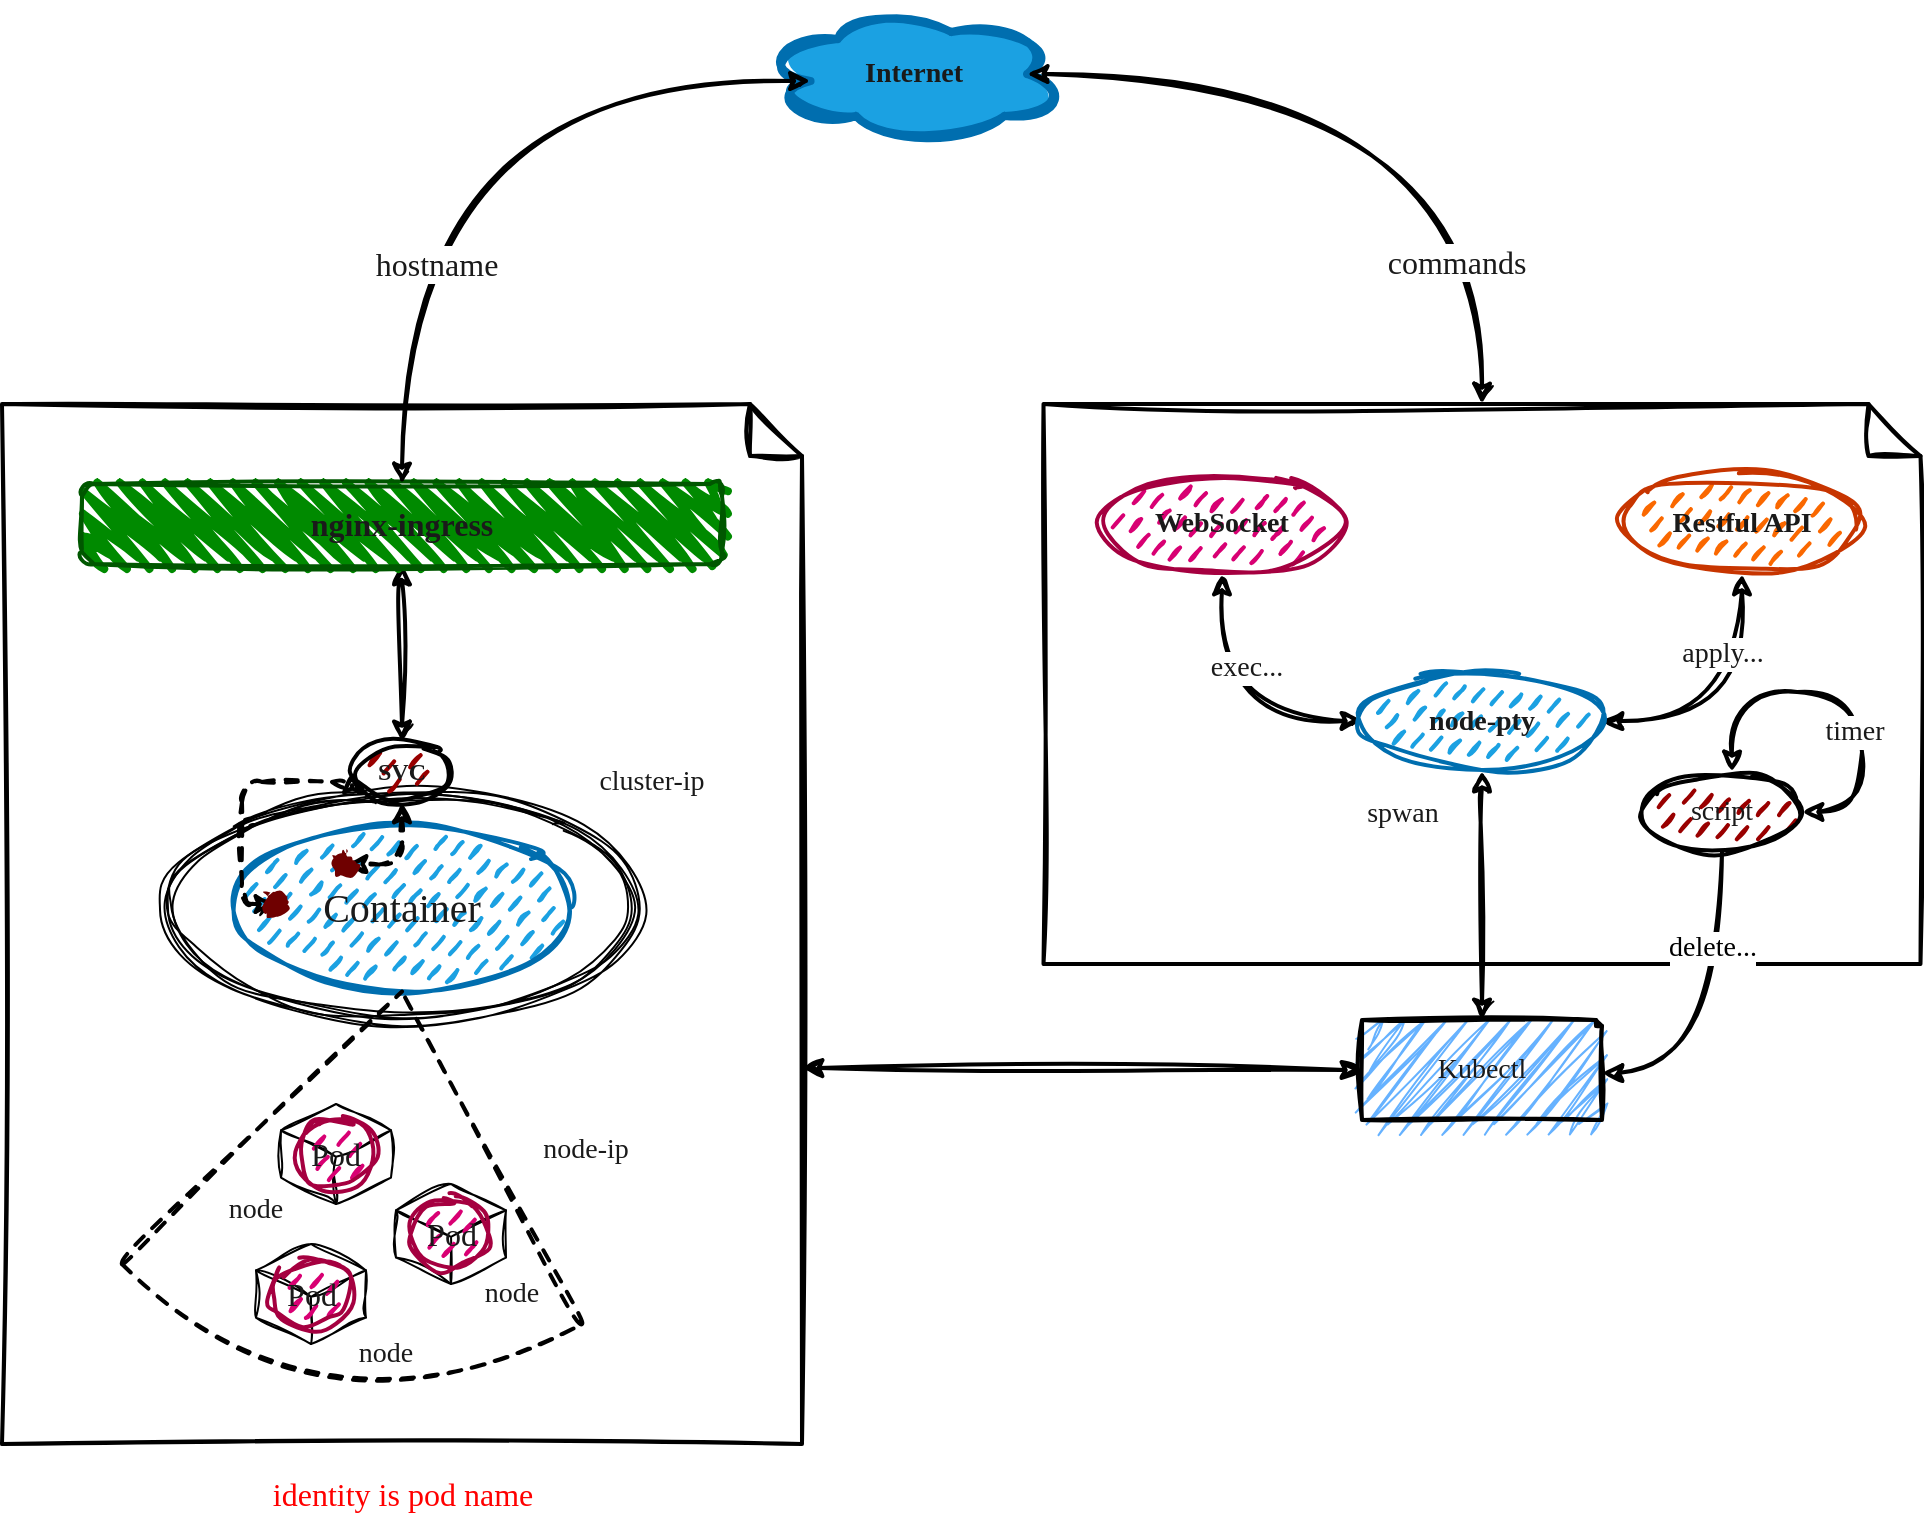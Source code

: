 <mxfile scale="1" border="30">
    <diagram id="jQNar-UQ2PxGB8f0mMbQ" name="环境调度">
        <mxGraphModel dx="1121" dy="313" grid="1" gridSize="10" guides="1" tooltips="1" connect="1" arrows="1" fold="1" page="1" pageScale="1" pageWidth="1169" pageHeight="827" background="#ffffff" math="0" shadow="0">
            <root>
                <mxCell id="0"/>
                <mxCell id="1" parent="0"/>
                <mxCell id="60" value="" style="shape=note;size=26;whiteSpace=wrap;html=1;shadow=0;glass=0;strokeWidth=2;fontFamily=Comic Sans MS;fontSize=14;sketch=1;curveFitting=1;jiggle=2;fontColor=#1A1A1A;" parent="1" vertex="1">
                    <mxGeometry x="120" y="240" width="400" height="520" as="geometry"/>
                </mxCell>
                <mxCell id="24" value="" style="ellipse;shape=doubleEllipse;whiteSpace=wrap;html=1;fontFamily=Comic Sans MS;fontSize=16;fontColor=#1A1A1A;sketch=1;curveFitting=1;jiggle=2;" parent="1" vertex="1">
                    <mxGeometry x="200" y="432.5" width="240" height="117.5" as="geometry"/>
                </mxCell>
                <mxCell id="21" value="&lt;font style=&quot;font-size: 20px;&quot;&gt;Container&lt;/font&gt;" style="ellipse;whiteSpace=wrap;html=1;strokeWidth=2;fillWeight=2;hachureGap=8;fillColor=#1ba1e2;fillStyle=dashed;sketch=1;fontFamily=Comic Sans MS;fontSize=16;fontColor=#1A1A1A;strokeColor=#006EAF;curveFitting=1;jiggle=2;" parent="1" vertex="1">
                    <mxGeometry x="235" y="448.75" width="170" height="85" as="geometry"/>
                </mxCell>
                <mxCell id="26" value="cluster-ip" style="text;html=1;strokeColor=none;fillColor=none;align=center;verticalAlign=middle;whiteSpace=wrap;rounded=0;fontFamily=Comic Sans MS;fontSize=14;fontColor=#1A1A1A;sketch=1;curveFitting=1;jiggle=2;" parent="1" vertex="1">
                    <mxGeometry x="405" y="414" width="80" height="30" as="geometry"/>
                </mxCell>
                <mxCell id="31" value="node" style="text;html=1;strokeColor=none;fillColor=none;align=center;verticalAlign=middle;whiteSpace=wrap;rounded=0;fontFamily=Comic Sans MS;fontSize=14;fontColor=#1A1A1A;sketch=1;curveFitting=1;jiggle=2;" parent="1" vertex="1">
                    <mxGeometry x="282" y="700" width="60" height="30" as="geometry"/>
                </mxCell>
                <mxCell id="32" value="" style="group;fontColor=#1A1A1A;movable=0;resizable=0;rotatable=0;deletable=0;editable=0;connectable=0;sketch=1;curveFitting=1;jiggle=2;" parent="1" vertex="1" connectable="0">
                    <mxGeometry x="247" y="660" width="55" height="50" as="geometry"/>
                </mxCell>
                <mxCell id="30" value="" style="html=1;whiteSpace=wrap;shape=isoCube2;backgroundOutline=1;isoAngle=15;fontFamily=Comic Sans MS;fontSize=14;fontColor=#1A1A1A;sketch=1;curveFitting=1;jiggle=2;" parent="32" vertex="1">
                    <mxGeometry width="55" height="50" as="geometry"/>
                </mxCell>
                <mxCell id="27" value="Pod" style="ellipse;whiteSpace=wrap;html=1;strokeWidth=2;fillWeight=2;hachureGap=8;fillColor=#d80073;fillStyle=dashed;sketch=1;fontFamily=Comic Sans MS;fontSize=16;fontColor=#1A1A1A;strokeColor=#A50040;curveFitting=1;jiggle=2;" parent="32" vertex="1">
                    <mxGeometry x="7.5" y="7.5" width="40" height="35" as="geometry"/>
                </mxCell>
                <mxCell id="33" value="node" style="text;html=1;strokeColor=none;fillColor=none;align=center;verticalAlign=middle;whiteSpace=wrap;rounded=0;fontFamily=Comic Sans MS;fontSize=14;fontColor=#1A1A1A;sketch=1;curveFitting=1;jiggle=2;" parent="1" vertex="1">
                    <mxGeometry x="345" y="670" width="60" height="30" as="geometry"/>
                </mxCell>
                <mxCell id="34" value="" style="group;fontColor=#1A1A1A;movable=0;resizable=0;rotatable=0;deletable=0;editable=0;connectable=0;sketch=1;curveFitting=1;jiggle=2;" parent="1" vertex="1" connectable="0">
                    <mxGeometry x="317" y="630" width="55" height="50" as="geometry"/>
                </mxCell>
                <mxCell id="35" value="" style="html=1;whiteSpace=wrap;shape=isoCube2;backgroundOutline=1;isoAngle=15;fontFamily=Comic Sans MS;fontSize=14;fontColor=#1A1A1A;sketch=1;curveFitting=1;jiggle=2;" parent="34" vertex="1">
                    <mxGeometry width="55" height="50" as="geometry"/>
                </mxCell>
                <mxCell id="36" value="Pod" style="ellipse;whiteSpace=wrap;html=1;strokeWidth=2;fillWeight=2;hachureGap=8;fillColor=#d80073;fillStyle=dashed;sketch=1;fontFamily=Comic Sans MS;fontSize=16;fontColor=#1A1A1A;strokeColor=#A50040;curveFitting=1;jiggle=2;" parent="34" vertex="1">
                    <mxGeometry x="7.5" y="7.5" width="40" height="35" as="geometry"/>
                </mxCell>
                <mxCell id="37" value="node" style="text;html=1;strokeColor=none;fillColor=none;align=center;verticalAlign=middle;whiteSpace=wrap;rounded=0;fontFamily=Comic Sans MS;fontSize=14;fontColor=#1A1A1A;sketch=1;curveFitting=1;jiggle=2;" parent="1" vertex="1">
                    <mxGeometry x="217" y="628" width="60" height="30" as="geometry"/>
                </mxCell>
                <mxCell id="38" value="" style="group;fontColor=#1A1A1A;movable=0;resizable=0;rotatable=0;deletable=0;editable=0;connectable=0;sketch=1;curveFitting=1;jiggle=2;" parent="1" vertex="1" connectable="0">
                    <mxGeometry x="259.5" y="590" width="55" height="50" as="geometry"/>
                </mxCell>
                <mxCell id="39" value="" style="html=1;whiteSpace=wrap;shape=isoCube2;backgroundOutline=1;isoAngle=15;fontFamily=Comic Sans MS;fontSize=14;fontColor=#1A1A1A;sketch=1;curveFitting=1;jiggle=2;" parent="38" vertex="1">
                    <mxGeometry width="55" height="50" as="geometry"/>
                </mxCell>
                <mxCell id="40" value="Pod" style="ellipse;whiteSpace=wrap;html=1;strokeWidth=2;fillWeight=2;hachureGap=8;fillColor=#d80073;fillStyle=dashed;sketch=1;fontFamily=Comic Sans MS;fontSize=16;fontColor=#1A1A1A;strokeColor=#A50040;curveFitting=1;jiggle=2;" parent="38" vertex="1">
                    <mxGeometry x="7.5" y="7.5" width="40" height="35" as="geometry"/>
                </mxCell>
                <mxCell id="41" value="" style="endArrow=none;dashed=1;html=1;fontFamily=Comic Sans MS;fontSize=14;fontColor=#1A1A1A;curved=1;entryX=0.5;entryY=1;entryDx=0;entryDy=0;strokeWidth=2;sketch=1;curveFitting=1;jiggle=2;" parent="1" target="21" edge="1">
                    <mxGeometry width="50" height="50" relative="1" as="geometry">
                        <mxPoint x="410" y="700" as="sourcePoint"/>
                        <mxPoint x="420" y="590" as="targetPoint"/>
                    </mxGeometry>
                </mxCell>
                <mxCell id="42" value="" style="endArrow=none;dashed=1;html=1;fontFamily=Comic Sans MS;fontSize=14;fontColor=#1A1A1A;curved=1;entryX=0.5;entryY=1;entryDx=0;entryDy=0;strokeWidth=2;sketch=1;curveFitting=1;jiggle=2;" parent="1" target="21" edge="1">
                    <mxGeometry width="50" height="50" relative="1" as="geometry">
                        <mxPoint x="180" y="670" as="sourcePoint"/>
                        <mxPoint x="330" y="543.75" as="targetPoint"/>
                    </mxGeometry>
                </mxCell>
                <mxCell id="43" value="" style="endArrow=none;dashed=1;html=1;fontFamily=Comic Sans MS;fontSize=14;fontColor=#1A1A1A;curved=1;strokeWidth=2;sketch=1;curveFitting=1;jiggle=2;" parent="1" edge="1">
                    <mxGeometry width="50" height="50" relative="1" as="geometry">
                        <mxPoint x="180" y="670" as="sourcePoint"/>
                        <mxPoint x="410" y="700" as="targetPoint"/>
                        <Array as="points">
                            <mxPoint x="280" y="770"/>
                        </Array>
                    </mxGeometry>
                </mxCell>
                <mxCell id="44" value="node-ip" style="text;html=1;strokeColor=none;fillColor=none;align=center;verticalAlign=middle;whiteSpace=wrap;rounded=0;fontFamily=Comic Sans MS;fontSize=14;fontColor=#1A1A1A;sketch=1;curveFitting=1;jiggle=2;" parent="1" vertex="1">
                    <mxGeometry x="372" y="598" width="80" height="30" as="geometry"/>
                </mxCell>
                <mxCell id="56" style="edgeStyle=orthogonalEdgeStyle;curved=1;html=1;exitX=0.5;exitY=1;exitDx=0;exitDy=0;entryX=0.5;entryY=0;entryDx=0;entryDy=0;strokeWidth=2;fontFamily=Comic Sans MS;fontSize=14;fontColor=#1A1A1A;startArrow=classic;startFill=1;endArrow=classic;endFill=1;sketch=1;curveFitting=1;jiggle=2;" parent="1" source="46" target="51" edge="1">
                    <mxGeometry relative="1" as="geometry"/>
                </mxCell>
                <mxCell id="46" value="&lt;font style=&quot;font-size: 16px;&quot;&gt;nginx-ingress&lt;/font&gt;" style="rounded=1;whiteSpace=wrap;html=1;strokeWidth=2;fillWeight=4;hachureGap=8;hachureAngle=45;fillColor=#008a00;sketch=1;fontFamily=Comic Sans MS;fontSize=14;fontStyle=1;fontColor=#1A1A1A;strokeColor=#005700;glass=0;shadow=0;fillStyle=zigzag;curveFitting=1;jiggle=2;" parent="1" vertex="1">
                    <mxGeometry x="160" y="280" width="320" height="40" as="geometry"/>
                </mxCell>
                <mxCell id="109" style="edgeStyle=orthogonalEdgeStyle;html=1;exitX=0.5;exitY=1;exitDx=0;exitDy=0;strokeWidth=2;fontFamily=Comic Sans MS;fontSize=14;fontColor=#1A1A1A;startArrow=classic;startFill=1;dashed=1;sketch=1;curveFitting=1;jiggle=2;" parent="1" source="51" target="52" edge="1">
                    <mxGeometry relative="1" as="geometry">
                        <Array as="points">
                            <mxPoint x="320" y="470"/>
                        </Array>
                    </mxGeometry>
                </mxCell>
                <mxCell id="51" value="&lt;font style=&quot;font-size: 12px;&quot;&gt;&lt;b&gt;SVC&lt;/b&gt;&lt;/font&gt;" style="ellipse;whiteSpace=wrap;html=1;strokeWidth=2;fillWeight=2;hachureGap=8;fillColor=#990000;fillStyle=dashed;sketch=1;fontFamily=Comic Sans MS;fontSize=14;fontColor=#1A1A1A;curveFitting=1;jiggle=2;" parent="1" vertex="1">
                    <mxGeometry x="295" y="409" width="50" height="30" as="geometry"/>
                </mxCell>
                <mxCell id="52" value="" style="shape=waypoint;sketch=1;fillStyle=solid;size=6;pointerEvents=1;points=[];fillColor=#a20025;resizable=0;rotatable=0;perimeter=centerPerimeter;snapToPoint=1;strokeWidth=4;fontFamily=Comic Sans MS;fontSize=12;fontColor=#1A1A1A;strokeColor=#6F0000;curveFitting=1;jiggle=2;" parent="1" vertex="1">
                    <mxGeometry x="282" y="460" width="20" height="20" as="geometry"/>
                </mxCell>
                <mxCell id="108" style="edgeStyle=orthogonalEdgeStyle;html=1;entryX=0;entryY=0.5;entryDx=0;entryDy=0;strokeWidth=2;fontFamily=Comic Sans MS;fontSize=14;fontColor=#1A1A1A;startArrow=classic;startFill=1;dashed=1;sketch=1;curveFitting=1;jiggle=2;" parent="1" source="53" target="51" edge="1">
                    <mxGeometry relative="1" as="geometry">
                        <Array as="points">
                            <mxPoint x="240" y="490"/>
                            <mxPoint x="240" y="429"/>
                        </Array>
                    </mxGeometry>
                </mxCell>
                <mxCell id="53" value="" style="shape=waypoint;sketch=1;fillStyle=solid;size=6;pointerEvents=1;points=[];fillColor=#a20025;resizable=0;rotatable=0;perimeter=centerPerimeter;snapToPoint=1;strokeWidth=4;fontFamily=Comic Sans MS;fontSize=12;fontColor=#1A1A1A;strokeColor=#6F0000;curveFitting=1;jiggle=2;" parent="1" vertex="1">
                    <mxGeometry x="247" y="480" width="20" height="20" as="geometry"/>
                </mxCell>
                <mxCell id="55" value="&lt;b&gt;&lt;font style=&quot;font-size: 14px;&quot;&gt;Internet&lt;/font&gt;&lt;/b&gt;" style="ellipse;shape=cloud;whiteSpace=wrap;html=1;align=center;shadow=0;glass=0;strokeWidth=4;fontFamily=Comic Sans MS;fontSize=12;fontColor=#1A1A1A;sketch=1;curveFitting=1;jiggle=2;fillColor=#1ba1e2;strokeColor=#006EAF;fillStyle=solid;" parent="1" vertex="1">
                    <mxGeometry x="500" y="40" width="151.5" height="70" as="geometry"/>
                </mxCell>
                <mxCell id="73" style="edgeStyle=orthogonalEdgeStyle;curved=1;html=1;strokeWidth=2;fontFamily=Comic Sans MS;fontSize=14;fontColor=#1A1A1A;startArrow=classic;startFill=1;exitX=0.16;exitY=0.55;exitDx=0;exitDy=0;exitPerimeter=0;entryX=0.5;entryY=0;entryDx=0;entryDy=0;sketch=1;curveFitting=1;jiggle=2;" parent="1" source="55" target="46" edge="1">
                    <mxGeometry relative="1" as="geometry">
                        <Array as="points">
                            <mxPoint x="320" y="79"/>
                        </Array>
                    </mxGeometry>
                </mxCell>
                <mxCell id="AeYff30QHXCEYk8n7Pk9-109" value="hostname" style="edgeLabel;html=1;align=center;verticalAlign=middle;resizable=0;points=[];fontSize=16;fontFamily=Comic Sans MS;fontColor=#1A1A1A;sketch=1;curveFitting=1;jiggle=2;" parent="73" vertex="1" connectable="0">
                    <mxGeometry x="0.452" y="17" relative="1" as="geometry">
                        <mxPoint y="1" as="offset"/>
                    </mxGeometry>
                </mxCell>
                <mxCell id="70" value="" style="shape=note;size=26;whiteSpace=wrap;html=1;shadow=0;glass=0;strokeWidth=2;fontFamily=Comic Sans MS;fontSize=14;sketch=1;curveFitting=1;jiggle=2;fontColor=#1A1A1A;" parent="1" vertex="1">
                    <mxGeometry x="640.75" y="240" width="438.5" height="280" as="geometry"/>
                </mxCell>
                <mxCell id="83" style="edgeStyle=orthogonalEdgeStyle;curved=1;html=1;exitX=0.5;exitY=1;exitDx=0;exitDy=0;entryX=0;entryY=0.5;entryDx=0;entryDy=0;strokeWidth=2;fontFamily=Comic Sans MS;fontSize=14;fontColor=#1A1A1A;startArrow=classic;startFill=1;sketch=1;curveFitting=1;jiggle=2;" parent="1" source="65" target="67" edge="1">
                    <mxGeometry relative="1" as="geometry"/>
                </mxCell>
                <mxCell id="101" value="exec..." style="edgeLabel;html=1;align=center;verticalAlign=middle;resizable=0;points=[];fontSize=14;fontFamily=Comic Sans MS;fontColor=#1A1A1A;sketch=1;curveFitting=1;jiggle=2;" parent="83" vertex="1" connectable="0">
                    <mxGeometry x="-0.366" y="12" relative="1" as="geometry">
                        <mxPoint y="1" as="offset"/>
                    </mxGeometry>
                </mxCell>
                <mxCell id="65" value="&lt;b&gt;WebSocket&lt;/b&gt;" style="ellipse;whiteSpace=wrap;html=1;strokeWidth=2;fillWeight=2;hachureGap=8;fillColor=#d80073;fillStyle=dashed;sketch=1;fontFamily=Comic Sans MS;fontSize=14;fontColor=#1A1A1A;strokeColor=#A50040;curveFitting=1;jiggle=2;" parent="1" vertex="1">
                    <mxGeometry x="670" y="275" width="120" height="50" as="geometry"/>
                </mxCell>
                <mxCell id="84" style="edgeStyle=orthogonalEdgeStyle;curved=1;html=1;exitX=0.5;exitY=1;exitDx=0;exitDy=0;strokeWidth=2;fontFamily=Comic Sans MS;fontSize=14;fontColor=#1A1A1A;startArrow=classic;startFill=1;entryX=1;entryY=0.5;entryDx=0;entryDy=0;sketch=1;curveFitting=1;jiggle=2;" parent="1" source="66" target="67" edge="1">
                    <mxGeometry relative="1" as="geometry"/>
                </mxCell>
                <mxCell id="102" value="apply..." style="edgeLabel;html=1;align=center;verticalAlign=middle;resizable=0;points=[];fontSize=14;fontFamily=Comic Sans MS;fontColor=#1A1A1A;sketch=1;curveFitting=1;jiggle=2;" parent="84" vertex="1" connectable="0">
                    <mxGeometry x="-0.352" y="-10" relative="1" as="geometry">
                        <mxPoint y="-7" as="offset"/>
                    </mxGeometry>
                </mxCell>
                <mxCell id="66" value="&lt;b&gt;Restful API&lt;/b&gt;" style="ellipse;whiteSpace=wrap;html=1;strokeWidth=2;fillWeight=2;hachureGap=8;fillColor=#fa6800;fillStyle=dashed;sketch=1;fontFamily=Comic Sans MS;fontSize=14;fontColor=#1A1A1A;strokeColor=#C73500;curveFitting=1;jiggle=2;" parent="1" vertex="1">
                    <mxGeometry x="930" y="275" width="120" height="50" as="geometry"/>
                </mxCell>
                <mxCell id="82" style="edgeStyle=orthogonalEdgeStyle;curved=1;html=1;exitX=0.5;exitY=1;exitDx=0;exitDy=0;strokeWidth=2;fontFamily=Comic Sans MS;fontSize=14;fontColor=#1A1A1A;startArrow=classic;startFill=1;sketch=1;curveFitting=1;jiggle=2;" parent="1" source="67" target="78" edge="1">
                    <mxGeometry relative="1" as="geometry"/>
                </mxCell>
                <mxCell id="67" value="&lt;b&gt;node-pty&lt;/b&gt;" style="ellipse;whiteSpace=wrap;html=1;strokeWidth=2;fillWeight=2;hachureGap=8;fillColor=#1ba1e2;fillStyle=dashed;sketch=1;fontFamily=Comic Sans MS;fontSize=14;fontColor=#1A1A1A;strokeColor=#006EAF;curveFitting=1;jiggle=2;" parent="1" vertex="1">
                    <mxGeometry x="800" y="373.5" width="120" height="50" as="geometry"/>
                </mxCell>
                <mxCell id="77" style="edgeStyle=orthogonalEdgeStyle;curved=1;html=1;strokeWidth=2;fontFamily=Comic Sans MS;fontSize=14;fontColor=#1A1A1A;startArrow=classic;startFill=1;exitX=0.875;exitY=0.5;exitDx=0;exitDy=0;exitPerimeter=0;entryX=0.5;entryY=0;entryDx=0;entryDy=0;entryPerimeter=0;sketch=1;curveFitting=1;jiggle=2;" parent="1" source="55" target="70" edge="1">
                    <mxGeometry relative="1" as="geometry">
                        <mxPoint x="610" y="140" as="sourcePoint"/>
                        <Array as="points">
                            <mxPoint x="860" y="75"/>
                        </Array>
                    </mxGeometry>
                </mxCell>
                <mxCell id="AeYff30QHXCEYk8n7Pk9-110" value="commands" style="edgeLabel;html=1;align=center;verticalAlign=middle;resizable=0;points=[];fontSize=16;fontFamily=Comic Sans MS;fontColor=#1A1A1A;sketch=1;curveFitting=1;jiggle=2;" parent="77" vertex="1" connectable="0">
                    <mxGeometry x="0.636" y="-13" relative="1" as="geometry">
                        <mxPoint as="offset"/>
                    </mxGeometry>
                </mxCell>
                <mxCell id="80" style="edgeStyle=orthogonalEdgeStyle;curved=1;html=1;strokeWidth=2;fontFamily=Comic Sans MS;fontSize=14;fontColor=#1A1A1A;startArrow=classic;startFill=1;sketch=1;curveFitting=1;jiggle=2;" parent="1" source="78" edge="1">
                    <mxGeometry relative="1" as="geometry">
                        <mxPoint x="520" y="572" as="targetPoint"/>
                    </mxGeometry>
                </mxCell>
                <mxCell id="78" value="Kubectl" style="shape=note;size=3;whiteSpace=wrap;html=1;shadow=0;glass=0;strokeWidth=2;fontFamily=Comic Sans MS;fontSize=14;sketch=1;curveFitting=1;jiggle=2;fontColor=#1A1A1A;fillStyle=zigzag;strokeColor=default;fillColor=#66B2FF;" parent="1" vertex="1">
                    <mxGeometry x="800" y="548" width="120" height="50" as="geometry"/>
                </mxCell>
                <mxCell id="88" value="" style="group;fontColor=#1A1A1A;sketch=1;curveFitting=1;jiggle=2;" parent="1" vertex="1" connectable="0">
                    <mxGeometry x="940" y="384" width="110" height="80" as="geometry"/>
                </mxCell>
                <mxCell id="85" value="script" style="ellipse;whiteSpace=wrap;html=1;strokeWidth=2;fillWeight=2;hachureGap=8;fillColor=#990000;fillStyle=dashed;sketch=1;fontFamily=Comic Sans MS;fontSize=14;fontColor=#1A1A1A;curveFitting=1;jiggle=2;" parent="88" vertex="1">
                    <mxGeometry y="40" width="80" height="40" as="geometry"/>
                </mxCell>
                <mxCell id="86" style="edgeStyle=orthogonalEdgeStyle;curved=1;html=1;entryX=1;entryY=0.5;entryDx=0;entryDy=0;strokeWidth=2;fontFamily=Comic Sans MS;fontSize=14;fontColor=#1A1A1A;startArrow=classic;startFill=1;sketch=1;curveFitting=1;jiggle=2;" parent="88" target="85" edge="1">
                    <mxGeometry relative="1" as="geometry">
                        <mxPoint x="45" y="40" as="sourcePoint"/>
                        <Array as="points">
                            <mxPoint x="45"/>
                            <mxPoint x="110"/>
                            <mxPoint x="110" y="60"/>
                        </Array>
                    </mxGeometry>
                </mxCell>
                <mxCell id="87" value="timer" style="edgeLabel;html=1;align=center;verticalAlign=middle;resizable=0;points=[];fontSize=14;fontFamily=Comic Sans MS;fontColor=#1A1A1A;sketch=1;curveFitting=1;jiggle=2;" parent="86" vertex="1" connectable="0">
                    <mxGeometry x="0.282" y="-4" relative="1" as="geometry">
                        <mxPoint as="offset"/>
                    </mxGeometry>
                </mxCell>
                <mxCell id="104" value="spwan" style="text;html=1;align=center;verticalAlign=middle;resizable=0;points=[];autosize=1;strokeColor=none;fillColor=none;fontSize=14;fontFamily=Comic Sans MS;fontColor=#1A1A1A;sketch=1;curveFitting=1;jiggle=2;" parent="1" vertex="1">
                    <mxGeometry x="790" y="430" width="60" height="30" as="geometry"/>
                </mxCell>
                <mxCell id="toHU1i_q1YIRdGGtyk3S-109" style="edgeStyle=orthogonalEdgeStyle;sketch=1;hachureGap=4;jiggle=2;curveFitting=1;html=1;exitX=0.5;exitY=1;exitDx=0;exitDy=0;entryX=0;entryY=0;entryDx=120.0;entryDy=26.5;entryPerimeter=0;fontFamily=Architects Daughter;fontSource=https%3A%2F%2Ffonts.googleapis.com%2Fcss%3Ffamily%3DArchitects%2BDaughter;fontSize=16;curved=1;strokeWidth=2;" parent="1" source="85" target="78" edge="1">
                    <mxGeometry relative="1" as="geometry"/>
                </mxCell>
                <mxCell id="toHU1i_q1YIRdGGtyk3S-110" value="delete..." style="edgeLabel;html=1;align=center;verticalAlign=middle;resizable=0;points=[];fontSize=14;fontFamily=Comic Sans MS;" parent="toHU1i_q1YIRdGGtyk3S-109" vertex="1" connectable="0">
                    <mxGeometry x="-0.448" y="-5" relative="1" as="geometry">
                        <mxPoint y="1" as="offset"/>
                    </mxGeometry>
                </mxCell>
                <mxCell id="oo41Ggmc7H3v4VzX5Uyi-109" value="&lt;font color=&quot;#ff0000&quot;&gt;identity is pod name&lt;/font&gt;" style="text;html=1;align=center;verticalAlign=middle;resizable=0;points=[];autosize=1;strokeColor=none;fillColor=none;fontSize=16;fontFamily=Comic Sans MS;sketch=1;hachureGap=4;jiggle=2;curveFitting=1;fontSource=https%3A%2F%2Ffonts.googleapis.com%2Fcss%3Ffamily%3DArchitects%2BDaughter;" parent="1" vertex="1">
                    <mxGeometry x="235" y="770" width="170" height="30" as="geometry"/>
                </mxCell>
            </root>
        </mxGraphModel>
    </diagram>
    <diagram id="W1ePFRa2Fxk-YAWum00H" name="new 环境调度">
        <mxGraphModel dx="1121" dy="313" grid="1" gridSize="10" guides="1" tooltips="1" connect="1" arrows="1" fold="1" page="1" pageScale="1" pageWidth="1169" pageHeight="827" background="#FFFFFF" math="0" shadow="0">
            <root>
                <mxCell id="0"/>
                <mxCell id="1" parent="0"/>
                <mxCell id="ChR0so0jno39kjymhvPJ-22" value="" style="shape=note;size=26;whiteSpace=wrap;html=1;shadow=0;glass=0;strokeWidth=2;fontFamily=Comic Sans MS;fontSize=14;sketch=1;curveFitting=1;jiggle=2;fontColor=#1A1A1A;" parent="1" vertex="1">
                    <mxGeometry x="559" y="365" width="560" height="395" as="geometry"/>
                </mxCell>
                <mxCell id="ChR0so0jno39kjymhvPJ-10" value="" style="ellipse;shape=doubleEllipse;whiteSpace=wrap;html=1;fontFamily=Comic Sans MS;fontSize=16;fontColor=#1A1A1A;sketch=1;curveFitting=1;jiggle=2;" parent="1" vertex="1">
                    <mxGeometry x="669" y="480" width="365" height="130" as="geometry"/>
                </mxCell>
                <mxCell id="ITOIElfSyIoLMZWrdFvB-1" value="" style="shape=note;size=26;whiteSpace=wrap;html=1;shadow=0;glass=0;strokeWidth=2;fontFamily=Comic Sans MS;fontSize=14;sketch=1;curveFitting=1;jiggle=2;fontColor=#1A1A1A;" parent="1" vertex="1">
                    <mxGeometry x="74" y="240" width="400" height="520" as="geometry"/>
                </mxCell>
                <mxCell id="ITOIElfSyIoLMZWrdFvB-2" value="" style="ellipse;shape=doubleEllipse;whiteSpace=wrap;html=1;fontFamily=Comic Sans MS;fontSize=16;fontColor=#1A1A1A;sketch=1;curveFitting=1;jiggle=2;" parent="1" vertex="1">
                    <mxGeometry x="154" y="432.5" width="240" height="117.5" as="geometry"/>
                </mxCell>
                <mxCell id="ITOIElfSyIoLMZWrdFvB-3" value="&lt;font style=&quot;font-size: 20px;&quot;&gt;Container&lt;/font&gt;" style="ellipse;whiteSpace=wrap;html=1;strokeWidth=2;fillWeight=2;hachureGap=8;fillColor=#1ba1e2;fillStyle=dashed;sketch=1;fontFamily=Comic Sans MS;fontSize=16;fontColor=#1A1A1A;strokeColor=#006EAF;" parent="1" vertex="1">
                    <mxGeometry x="189" y="448.75" width="170" height="85" as="geometry"/>
                </mxCell>
                <mxCell id="ITOIElfSyIoLMZWrdFvB-4" value="cluster-ip" style="text;html=1;strokeColor=none;fillColor=none;align=center;verticalAlign=middle;whiteSpace=wrap;rounded=0;fontFamily=Comic Sans MS;fontSize=14;fontColor=#1A1A1A;" parent="1" vertex="1">
                    <mxGeometry x="359" y="414" width="80" height="30" as="geometry"/>
                </mxCell>
                <mxCell id="ITOIElfSyIoLMZWrdFvB-5" value="node" style="text;html=1;strokeColor=none;fillColor=none;align=center;verticalAlign=middle;whiteSpace=wrap;rounded=0;fontFamily=Comic Sans MS;fontSize=14;fontColor=#1A1A1A;" parent="1" vertex="1">
                    <mxGeometry x="236" y="700" width="60" height="30" as="geometry"/>
                </mxCell>
                <mxCell id="ITOIElfSyIoLMZWrdFvB-6" value="" style="group;fontColor=#1A1A1A;" parent="1" vertex="1" connectable="0">
                    <mxGeometry x="201" y="660" width="55" height="50" as="geometry"/>
                </mxCell>
                <mxCell id="ITOIElfSyIoLMZWrdFvB-7" value="" style="html=1;whiteSpace=wrap;shape=isoCube2;backgroundOutline=1;isoAngle=15;fontFamily=Comic Sans MS;fontSize=14;fontColor=#1A1A1A;" parent="ITOIElfSyIoLMZWrdFvB-6" vertex="1">
                    <mxGeometry width="55" height="50" as="geometry"/>
                </mxCell>
                <mxCell id="ITOIElfSyIoLMZWrdFvB-8" value="Pod" style="ellipse;whiteSpace=wrap;html=1;strokeWidth=2;fillWeight=2;hachureGap=8;fillColor=#d80073;fillStyle=dashed;sketch=1;fontFamily=Comic Sans MS;fontSize=16;fontColor=#1A1A1A;strokeColor=#A50040;" parent="ITOIElfSyIoLMZWrdFvB-6" vertex="1">
                    <mxGeometry x="7.5" y="7.5" width="40" height="35" as="geometry"/>
                </mxCell>
                <mxCell id="ITOIElfSyIoLMZWrdFvB-9" value="node" style="text;html=1;strokeColor=none;fillColor=none;align=center;verticalAlign=middle;whiteSpace=wrap;rounded=0;fontFamily=Comic Sans MS;fontSize=14;fontColor=#1A1A1A;" parent="1" vertex="1">
                    <mxGeometry x="299" y="670" width="60" height="30" as="geometry"/>
                </mxCell>
                <mxCell id="ITOIElfSyIoLMZWrdFvB-10" value="" style="group;fontColor=#1A1A1A;" parent="1" vertex="1" connectable="0">
                    <mxGeometry x="271" y="630" width="55" height="50" as="geometry"/>
                </mxCell>
                <mxCell id="ITOIElfSyIoLMZWrdFvB-11" value="" style="html=1;whiteSpace=wrap;shape=isoCube2;backgroundOutline=1;isoAngle=15;fontFamily=Comic Sans MS;fontSize=14;fontColor=#1A1A1A;" parent="ITOIElfSyIoLMZWrdFvB-10" vertex="1">
                    <mxGeometry width="55" height="50" as="geometry"/>
                </mxCell>
                <mxCell id="ITOIElfSyIoLMZWrdFvB-12" value="Pod" style="ellipse;whiteSpace=wrap;html=1;strokeWidth=2;fillWeight=2;hachureGap=8;fillColor=#d80073;fillStyle=dashed;sketch=1;fontFamily=Comic Sans MS;fontSize=16;fontColor=#1A1A1A;strokeColor=#A50040;" parent="ITOIElfSyIoLMZWrdFvB-10" vertex="1">
                    <mxGeometry x="7.5" y="7.5" width="40" height="35" as="geometry"/>
                </mxCell>
                <mxCell id="ITOIElfSyIoLMZWrdFvB-13" value="node" style="text;html=1;strokeColor=none;fillColor=none;align=center;verticalAlign=middle;whiteSpace=wrap;rounded=0;fontFamily=Comic Sans MS;fontSize=14;fontColor=#1A1A1A;" parent="1" vertex="1">
                    <mxGeometry x="171" y="628" width="60" height="30" as="geometry"/>
                </mxCell>
                <mxCell id="ITOIElfSyIoLMZWrdFvB-14" value="" style="group;fontColor=#1A1A1A;" parent="1" vertex="1" connectable="0">
                    <mxGeometry x="213.5" y="590" width="55" height="50" as="geometry"/>
                </mxCell>
                <mxCell id="ITOIElfSyIoLMZWrdFvB-15" value="" style="html=1;whiteSpace=wrap;shape=isoCube2;backgroundOutline=1;isoAngle=15;fontFamily=Comic Sans MS;fontSize=14;fontColor=#1A1A1A;" parent="ITOIElfSyIoLMZWrdFvB-14" vertex="1">
                    <mxGeometry width="55" height="50" as="geometry"/>
                </mxCell>
                <mxCell id="ITOIElfSyIoLMZWrdFvB-16" value="Pod" style="ellipse;whiteSpace=wrap;html=1;strokeWidth=2;fillWeight=2;hachureGap=8;fillColor=#d80073;fillStyle=dashed;sketch=1;fontFamily=Comic Sans MS;fontSize=16;fontColor=#1A1A1A;strokeColor=#A50040;" parent="ITOIElfSyIoLMZWrdFvB-14" vertex="1">
                    <mxGeometry x="7.5" y="7.5" width="40" height="35" as="geometry"/>
                </mxCell>
                <mxCell id="ITOIElfSyIoLMZWrdFvB-17" value="" style="endArrow=none;dashed=1;html=1;fontFamily=Comic Sans MS;fontSize=14;fontColor=#1A1A1A;curved=1;entryX=0.5;entryY=1;entryDx=0;entryDy=0;strokeWidth=2;sketch=1;curveFitting=1;jiggle=2;" parent="1" target="ITOIElfSyIoLMZWrdFvB-3" edge="1">
                    <mxGeometry width="50" height="50" relative="1" as="geometry">
                        <mxPoint x="364" y="700" as="sourcePoint"/>
                        <mxPoint x="374" y="590" as="targetPoint"/>
                    </mxGeometry>
                </mxCell>
                <mxCell id="ITOIElfSyIoLMZWrdFvB-18" value="" style="endArrow=none;dashed=1;html=1;fontFamily=Comic Sans MS;fontSize=14;fontColor=#1A1A1A;curved=1;entryX=0.5;entryY=1;entryDx=0;entryDy=0;strokeWidth=2;sketch=1;curveFitting=1;jiggle=2;" parent="1" target="ITOIElfSyIoLMZWrdFvB-3" edge="1">
                    <mxGeometry width="50" height="50" relative="1" as="geometry">
                        <mxPoint x="134" y="670" as="sourcePoint"/>
                        <mxPoint x="284" y="543.75" as="targetPoint"/>
                    </mxGeometry>
                </mxCell>
                <mxCell id="ITOIElfSyIoLMZWrdFvB-19" value="" style="endArrow=none;dashed=1;html=1;fontFamily=Comic Sans MS;fontSize=14;fontColor=#1A1A1A;curved=1;strokeWidth=2;sketch=1;curveFitting=1;jiggle=2;" parent="1" edge="1">
                    <mxGeometry width="50" height="50" relative="1" as="geometry">
                        <mxPoint x="134" y="670" as="sourcePoint"/>
                        <mxPoint x="364" y="700" as="targetPoint"/>
                        <Array as="points">
                            <mxPoint x="234" y="770"/>
                        </Array>
                    </mxGeometry>
                </mxCell>
                <mxCell id="ITOIElfSyIoLMZWrdFvB-20" value="node-ip" style="text;html=1;strokeColor=none;fillColor=none;align=center;verticalAlign=middle;whiteSpace=wrap;rounded=0;fontFamily=Comic Sans MS;fontSize=14;fontColor=#1A1A1A;" parent="1" vertex="1">
                    <mxGeometry x="326" y="598" width="80" height="30" as="geometry"/>
                </mxCell>
                <mxCell id="ITOIElfSyIoLMZWrdFvB-21" style="edgeStyle=orthogonalEdgeStyle;curved=1;html=1;exitX=0.5;exitY=1;exitDx=0;exitDy=0;entryX=0.5;entryY=0;entryDx=0;entryDy=0;strokeWidth=2;fontFamily=Comic Sans MS;fontSize=14;fontColor=#1A1A1A;startArrow=classic;startFill=1;endArrow=classic;endFill=1;" parent="1" source="ITOIElfSyIoLMZWrdFvB-22" target="ITOIElfSyIoLMZWrdFvB-24" edge="1">
                    <mxGeometry relative="1" as="geometry"/>
                </mxCell>
                <mxCell id="ITOIElfSyIoLMZWrdFvB-22" value="&lt;font style=&quot;font-size: 16px;&quot;&gt;nginx-ingress&lt;/font&gt;" style="rounded=1;whiteSpace=wrap;html=1;strokeWidth=2;fillWeight=4;hachureGap=8;hachureAngle=45;fillColor=#008a00;sketch=1;fontFamily=Comic Sans MS;fontSize=14;fontStyle=1;fontColor=#1A1A1A;strokeColor=#005700;glass=0;shadow=0;fillStyle=zigzag;" parent="1" vertex="1">
                    <mxGeometry x="114" y="280" width="320" height="40" as="geometry"/>
                </mxCell>
                <mxCell id="ITOIElfSyIoLMZWrdFvB-23" style="edgeStyle=orthogonalEdgeStyle;html=1;exitX=0.5;exitY=1;exitDx=0;exitDy=0;strokeWidth=2;fontFamily=Comic Sans MS;fontSize=14;fontColor=#1A1A1A;startArrow=classic;startFill=1;dashed=1;" parent="1" source="ITOIElfSyIoLMZWrdFvB-24" target="ITOIElfSyIoLMZWrdFvB-25" edge="1">
                    <mxGeometry relative="1" as="geometry">
                        <Array as="points">
                            <mxPoint x="274" y="470"/>
                        </Array>
                    </mxGeometry>
                </mxCell>
                <mxCell id="ITOIElfSyIoLMZWrdFvB-24" value="&lt;font style=&quot;font-size: 12px;&quot;&gt;&lt;b&gt;SVC&lt;/b&gt;&lt;/font&gt;" style="ellipse;whiteSpace=wrap;html=1;strokeWidth=2;fillWeight=2;hachureGap=8;fillColor=#990000;fillStyle=dashed;sketch=1;fontFamily=Comic Sans MS;fontSize=14;fontColor=#1A1A1A;" parent="1" vertex="1">
                    <mxGeometry x="249" y="409" width="50" height="30" as="geometry"/>
                </mxCell>
                <mxCell id="ITOIElfSyIoLMZWrdFvB-25" value="" style="shape=waypoint;sketch=0;fillStyle=solid;size=6;pointerEvents=1;points=[];fillColor=#a20025;resizable=0;rotatable=0;perimeter=centerPerimeter;snapToPoint=1;strokeWidth=4;fontFamily=Comic Sans MS;fontSize=12;fontColor=#1A1A1A;strokeColor=#6F0000;" parent="1" vertex="1">
                    <mxGeometry x="236" y="460" width="20" height="20" as="geometry"/>
                </mxCell>
                <mxCell id="ITOIElfSyIoLMZWrdFvB-26" style="edgeStyle=orthogonalEdgeStyle;html=1;entryX=0;entryY=0.5;entryDx=0;entryDy=0;strokeWidth=2;fontFamily=Comic Sans MS;fontSize=14;fontColor=#1A1A1A;startArrow=classic;startFill=1;dashed=1;" parent="1" source="ITOIElfSyIoLMZWrdFvB-27" target="ITOIElfSyIoLMZWrdFvB-24" edge="1">
                    <mxGeometry relative="1" as="geometry">
                        <Array as="points">
                            <mxPoint x="194" y="490"/>
                            <mxPoint x="194" y="429"/>
                        </Array>
                    </mxGeometry>
                </mxCell>
                <mxCell id="ITOIElfSyIoLMZWrdFvB-27" value="" style="shape=waypoint;sketch=0;fillStyle=solid;size=6;pointerEvents=1;points=[];fillColor=#a20025;resizable=0;rotatable=0;perimeter=centerPerimeter;snapToPoint=1;strokeWidth=4;fontFamily=Comic Sans MS;fontSize=12;fontColor=#1A1A1A;strokeColor=#6F0000;" parent="1" vertex="1">
                    <mxGeometry x="201" y="480" width="20" height="20" as="geometry"/>
                </mxCell>
                <mxCell id="ChR0so0jno39kjymhvPJ-25" style="edgeStyle=orthogonalEdgeStyle;curved=1;html=1;exitX=0.16;exitY=0.55;exitDx=0;exitDy=0;exitPerimeter=0;strokeWidth=2;fontFamily=Comic Sans MS;fontSize=16;fontColor=#1A1A1A;startArrow=classic;startFill=1;sketch=1;curveFitting=1;jiggle=2;" parent="1" source="ITOIElfSyIoLMZWrdFvB-29" target="ITOIElfSyIoLMZWrdFvB-1" edge="1">
                    <mxGeometry relative="1" as="geometry"/>
                </mxCell>
                <mxCell id="NPh23uaWKpy2ed9U_dGd-2" value="hostname" style="edgeLabel;html=1;align=center;verticalAlign=middle;resizable=0;points=[];fontSize=16;fontFamily=Comic Sans MS;fontColor=#1A1A1A;" parent="ChR0so0jno39kjymhvPJ-25" vertex="1" connectable="0">
                    <mxGeometry x="0.668" y="11" relative="1" as="geometry">
                        <mxPoint y="-1" as="offset"/>
                    </mxGeometry>
                </mxCell>
                <mxCell id="ChR0so0jno39kjymhvPJ-27" style="edgeStyle=orthogonalEdgeStyle;curved=1;html=1;exitX=0.96;exitY=0.7;exitDx=0;exitDy=0;exitPerimeter=0;entryX=0.5;entryY=0;entryDx=0;entryDy=0;entryPerimeter=0;strokeWidth=2;fontFamily=Comic Sans MS;fontSize=16;fontColor=#1A1A1A;startArrow=classic;startFill=1;sketch=1;curveFitting=1;jiggle=2;" parent="1" source="ITOIElfSyIoLMZWrdFvB-29" target="ChR0so0jno39kjymhvPJ-22" edge="1">
                    <mxGeometry relative="1" as="geometry">
                        <Array as="points">
                            <mxPoint x="839" y="69"/>
                        </Array>
                    </mxGeometry>
                </mxCell>
                <mxCell id="NPh23uaWKpy2ed9U_dGd-3" value="commands" style="edgeLabel;html=1;align=center;verticalAlign=middle;resizable=0;points=[];fontSize=16;fontFamily=Comic Sans MS;fontColor=#1A1A1A;" parent="ChR0so0jno39kjymhvPJ-27" vertex="1" connectable="0">
                    <mxGeometry x="0.544" y="-8" relative="1" as="geometry">
                        <mxPoint x="8" y="36" as="offset"/>
                    </mxGeometry>
                </mxCell>
                <mxCell id="ITOIElfSyIoLMZWrdFvB-29" value="&lt;b&gt;&lt;font style=&quot;font-size: 14px;&quot;&gt;Internet&lt;/font&gt;&lt;/b&gt;" style="ellipse;shape=cloud;whiteSpace=wrap;html=1;align=center;shadow=0;glass=0;strokeWidth=4;fontFamily=Comic Sans MS;fontSize=12;fontColor=#1A1A1A;sketch=1;curveFitting=1;jiggle=2;fillColor=#1ba1e2;strokeColor=#006EAF;fillStyle=solid;" parent="1" vertex="1">
                    <mxGeometry x="484" y="20" width="151.5" height="70" as="geometry"/>
                </mxCell>
                <mxCell id="ChR0so0jno39kjymhvPJ-1" style="edgeStyle=orthogonalEdgeStyle;html=1;exitX=0.5;exitY=1;exitDx=0;exitDy=0;entryX=0.5;entryY=0;entryDx=0;entryDy=0;strokeWidth=2;fontFamily=Comic Sans MS;fontSize=14;fontColor=#1A1A1A;startArrow=classic;startFill=1;curved=1;sketch=1;curveFitting=1;jiggle=2;" parent="1" source="ITOIElfSyIoLMZWrdFvB-34" target="ITOIElfSyIoLMZWrdFvB-39" edge="1">
                    <mxGeometry relative="1" as="geometry"/>
                </mxCell>
                <mxCell id="ChR0so0jno39kjymhvPJ-5" value="exec..." style="edgeLabel;html=1;align=center;verticalAlign=middle;resizable=0;points=[];fontSize=16;fontFamily=Comic Sans MS;fontColor=#1A1A1A;" parent="ChR0so0jno39kjymhvPJ-1" vertex="1" connectable="0">
                    <mxGeometry x="-0.036" y="1" relative="1" as="geometry">
                        <mxPoint x="-7" y="-3" as="offset"/>
                    </mxGeometry>
                </mxCell>
                <mxCell id="ITOIElfSyIoLMZWrdFvB-34" value="&lt;b&gt;WebSocket&lt;/b&gt;" style="ellipse;whiteSpace=wrap;html=1;strokeWidth=2;fillWeight=2;hachureGap=8;fillColor=#d80073;fillStyle=dashed;sketch=1;fontFamily=Comic Sans MS;fontSize=14;fontColor=#1A1A1A;strokeColor=#A50040;" parent="1" vertex="1">
                    <mxGeometry x="699" y="400" width="120" height="50" as="geometry"/>
                </mxCell>
                <mxCell id="ChR0so0jno39kjymhvPJ-13" style="edgeStyle=orthogonalEdgeStyle;curved=1;html=1;exitX=0.5;exitY=1;exitDx=0;exitDy=0;strokeWidth=2;fontFamily=Comic Sans MS;fontSize=16;fontColor=#1A1A1A;startArrow=none;startFill=0;sketch=1;curveFitting=1;jiggle=2;" parent="1" source="ITOIElfSyIoLMZWrdFvB-37" target="ChR0so0jno39kjymhvPJ-12" edge="1">
                    <mxGeometry relative="1" as="geometry"/>
                </mxCell>
                <mxCell id="ChR0so0jno39kjymhvPJ-19" value="apply..." style="edgeLabel;html=1;align=center;verticalAlign=middle;resizable=0;points=[];fontSize=16;fontFamily=Comic Sans MS;fontColor=#1A1A1A;" parent="ChR0so0jno39kjymhvPJ-13" vertex="1" connectable="0">
                    <mxGeometry x="-0.046" relative="1" as="geometry">
                        <mxPoint y="-18" as="offset"/>
                    </mxGeometry>
                </mxCell>
                <mxCell id="ITOIElfSyIoLMZWrdFvB-37" value="&lt;b&gt;Restful API&lt;/b&gt;" style="ellipse;whiteSpace=wrap;html=1;strokeWidth=2;fillWeight=2;hachureGap=8;fillColor=#fa6800;fillStyle=dashed;sketch=1;fontFamily=Comic Sans MS;fontSize=14;fontColor=#1A1A1A;strokeColor=#C73500;" parent="1" vertex="1">
                    <mxGeometry x="894" y="389" width="120" height="50" as="geometry"/>
                </mxCell>
                <mxCell id="ChR0so0jno39kjymhvPJ-7" value="spawn" style="edgeStyle=orthogonalEdgeStyle;curved=1;html=1;exitX=0;exitY=0.5;exitDx=0;exitDy=0;entryX=1;entryY=0.5;entryDx=0;entryDy=0;strokeWidth=2;fontFamily=Comic Sans MS;fontSize=16;fontColor=#1A1A1A;startArrow=classic;startFill=1;sketch=1;curveFitting=1;jiggle=2;" parent="1" source="ITOIElfSyIoLMZWrdFvB-39" target="ChR0so0jno39kjymhvPJ-2" edge="1">
                    <mxGeometry x="0.032" y="-15" relative="1" as="geometry">
                        <mxPoint as="offset"/>
                    </mxGeometry>
                </mxCell>
                <mxCell id="ITOIElfSyIoLMZWrdFvB-39" value="&lt;b&gt;node-pty&lt;/b&gt;" style="ellipse;whiteSpace=wrap;html=1;strokeWidth=2;fillWeight=2;hachureGap=8;fillColor=#1ba1e2;fillStyle=dashed;sketch=1;fontFamily=Comic Sans MS;fontSize=14;fontColor=#1A1A1A;strokeColor=#006EAF;" parent="1" vertex="1">
                    <mxGeometry x="699" y="520" width="120" height="50" as="geometry"/>
                </mxCell>
                <mxCell id="ITOIElfSyIoLMZWrdFvB-43" value="" style="group;fontColor=#1A1A1A;" parent="1" vertex="1" connectable="0">
                    <mxGeometry x="604" y="645" width="110" height="80" as="geometry"/>
                </mxCell>
                <mxCell id="ITOIElfSyIoLMZWrdFvB-44" value="script" style="ellipse;whiteSpace=wrap;html=1;strokeWidth=2;fillWeight=2;hachureGap=8;fillColor=#990000;fillStyle=dashed;sketch=1;fontFamily=Comic Sans MS;fontSize=14;fontColor=#1A1A1A;" parent="ITOIElfSyIoLMZWrdFvB-43" vertex="1">
                    <mxGeometry y="40" width="80" height="40" as="geometry"/>
                </mxCell>
                <mxCell id="ITOIElfSyIoLMZWrdFvB-45" style="edgeStyle=orthogonalEdgeStyle;curved=1;html=1;entryX=1;entryY=0.5;entryDx=0;entryDy=0;strokeWidth=2;fontFamily=Comic Sans MS;fontSize=14;fontColor=#1A1A1A;startArrow=classic;startFill=1;sketch=1;curveFitting=1;jiggle=2;" parent="ITOIElfSyIoLMZWrdFvB-43" target="ITOIElfSyIoLMZWrdFvB-44" edge="1">
                    <mxGeometry relative="1" as="geometry">
                        <mxPoint x="45" y="40" as="sourcePoint"/>
                        <Array as="points">
                            <mxPoint x="45"/>
                            <mxPoint x="110"/>
                            <mxPoint x="110" y="60"/>
                        </Array>
                    </mxGeometry>
                </mxCell>
                <mxCell id="ITOIElfSyIoLMZWrdFvB-46" value="timer" style="edgeLabel;html=1;align=center;verticalAlign=middle;resizable=0;points=[];fontSize=14;fontFamily=Comic Sans MS;fontColor=#1A1A1A;" parent="ITOIElfSyIoLMZWrdFvB-45" vertex="1" connectable="0">
                    <mxGeometry x="0.282" y="-4" relative="1" as="geometry">
                        <mxPoint as="offset"/>
                    </mxGeometry>
                </mxCell>
                <mxCell id="ChR0so0jno39kjymhvPJ-2" value="&lt;font style=&quot;font-size: 16px;&quot;&gt;kubectl&lt;/font&gt;" style="label;whiteSpace=wrap;html=1;image=img/clipart/Gear_128x128.png;fontFamily=Comic Sans MS;fontSize=14;fontColor=#1A1A1A;fillStyle=hatch;fillColor=#B3B3B3;glass=0;sketch=1;curveFitting=1;jiggle=2;" parent="1" vertex="1">
                    <mxGeometry x="424" y="520" width="120" height="50" as="geometry"/>
                </mxCell>
                <mxCell id="ChR0so0jno39kjymhvPJ-15" style="edgeStyle=orthogonalEdgeStyle;curved=1;html=1;entryX=0.5;entryY=1;entryDx=0;entryDy=0;strokeWidth=2;fontFamily=Comic Sans MS;fontSize=16;fontColor=#1A1A1A;startArrow=none;startFill=0;dashed=1;sketch=1;curveFitting=1;jiggle=2;" parent="1" source="ChR0so0jno39kjymhvPJ-6" target="ITOIElfSyIoLMZWrdFvB-39" edge="1">
                    <mxGeometry relative="1" as="geometry"/>
                </mxCell>
                <mxCell id="ChR0so0jno39kjymhvPJ-16" value="keyexpired&lt;br&gt;keydeleted" style="edgeLabel;html=1;align=center;verticalAlign=middle;resizable=0;points=[];fontSize=16;fontFamily=Comic Sans MS;fontColor=#1A1A1A;" parent="ChR0so0jno39kjymhvPJ-15" vertex="1" connectable="0">
                    <mxGeometry x="-0.172" y="-17" relative="1" as="geometry">
                        <mxPoint x="-1" as="offset"/>
                    </mxGeometry>
                </mxCell>
                <mxCell id="ChR0so0jno39kjymhvPJ-6" value="&lt;b&gt;Redis&lt;/b&gt;" style="ellipse;whiteSpace=wrap;html=1;strokeWidth=2;fillWeight=2;hachureGap=8;fillColor=#e51400;fillStyle=dashed;sketch=1;fontFamily=Comic Sans MS;fontSize=14;fontColor=#1A1A1A;strokeColor=#B20000;" parent="1" vertex="1">
                    <mxGeometry x="894" y="640" width="120" height="50" as="geometry"/>
                </mxCell>
                <mxCell id="ChR0so0jno39kjymhvPJ-8" style="edgeStyle=orthogonalEdgeStyle;curved=1;html=1;entryX=0.75;entryY=1;entryDx=0;entryDy=0;strokeWidth=2;fontFamily=Comic Sans MS;fontSize=16;fontColor=#1A1A1A;startArrow=none;startFill=0;sketch=1;curveFitting=1;jiggle=2;" parent="1" source="ITOIElfSyIoLMZWrdFvB-44" target="ChR0so0jno39kjymhvPJ-2" edge="1">
                    <mxGeometry relative="1" as="geometry"/>
                </mxCell>
                <mxCell id="ChR0so0jno39kjymhvPJ-9" value="delete" style="edgeLabel;html=1;align=center;verticalAlign=middle;resizable=0;points=[];fontSize=16;fontFamily=Comic Sans MS;fontColor=#1A1A1A;" parent="ChR0so0jno39kjymhvPJ-8" vertex="1" connectable="0">
                    <mxGeometry x="-0.204" y="-27" relative="1" as="geometry">
                        <mxPoint x="33" y="-37" as="offset"/>
                    </mxGeometry>
                </mxCell>
                <mxCell id="ChR0so0jno39kjymhvPJ-11" value="Core capabilities&amp;nbsp;" style="text;html=1;align=center;verticalAlign=middle;resizable=0;points=[];autosize=1;strokeColor=none;fillColor=none;fontSize=16;fontFamily=Comic Sans MS;fontColor=#1A1A1A;" parent="1" vertex="1">
                    <mxGeometry x="980" y="475" width="150" height="30" as="geometry"/>
                </mxCell>
                <mxCell id="ChR0so0jno39kjymhvPJ-14" style="edgeStyle=orthogonalEdgeStyle;curved=1;html=1;exitX=0.5;exitY=1;exitDx=0;exitDy=0;entryX=0.5;entryY=0;entryDx=0;entryDy=0;strokeWidth=2;fontFamily=Comic Sans MS;fontSize=16;fontColor=#1A1A1A;startArrow=none;startFill=0;sketch=1;curveFitting=1;jiggle=2;" parent="1" source="ChR0so0jno39kjymhvPJ-12" target="ChR0so0jno39kjymhvPJ-6" edge="1">
                    <mxGeometry relative="1" as="geometry"/>
                </mxCell>
                <mxCell id="ChR0so0jno39kjymhvPJ-20" value="set/hset&lt;br&gt;expire" style="edgeLabel;html=1;align=center;verticalAlign=middle;resizable=0;points=[];fontSize=16;fontFamily=Comic Sans MS;fontColor=#1A1A1A;" parent="ChR0so0jno39kjymhvPJ-14" vertex="1" connectable="0">
                    <mxGeometry x="0.173" y="-17" relative="1" as="geometry">
                        <mxPoint x="63" y="2" as="offset"/>
                    </mxGeometry>
                </mxCell>
                <mxCell id="rk1lftTjyztgtG1DJ14P-1" value="invoke" style="edgeStyle=orthogonalEdgeStyle;curved=1;sketch=1;hachureGap=4;jiggle=2;curveFitting=1;html=1;exitX=0;exitY=0.5;exitDx=0;exitDy=0;entryX=1;entryY=0.5;entryDx=0;entryDy=0;strokeWidth=2;fontFamily=Comic Sans MS;fontSize=14;" parent="1" source="ChR0so0jno39kjymhvPJ-12" target="ITOIElfSyIoLMZWrdFvB-39" edge="1">
                    <mxGeometry x="-0.2" y="-15" relative="1" as="geometry">
                        <Array as="points">
                            <mxPoint x="854" y="545"/>
                            <mxPoint x="854" y="545"/>
                        </Array>
                        <mxPoint as="offset"/>
                    </mxGeometry>
                </mxCell>
                <mxCell id="ChR0so0jno39kjymhvPJ-12" value="&lt;b&gt;handlers...&lt;/b&gt;" style="ellipse;whiteSpace=wrap;html=1;strokeWidth=2;fillWeight=2;hachureGap=8;fillColor=#0050ef;fillStyle=dashed;sketch=1;fontFamily=Comic Sans MS;fontSize=14;strokeColor=#001DBC;fontColor=#1A1A1A;" parent="1" vertex="1">
                    <mxGeometry x="894" y="520" width="120" height="50" as="geometry"/>
                </mxCell>
                <mxCell id="XgEEHdT85XAPSyOfPnss-1" value="identity is redis key" style="text;html=1;align=center;verticalAlign=middle;resizable=0;points=[];autosize=1;strokeColor=none;fillColor=none;fontSize=16;fontFamily=Comic Sans MS;fontColor=#FF0000;sketch=1;hachureGap=4;jiggle=2;curveFitting=1;fontSource=https%3A%2F%2Ffonts.googleapis.com%2Fcss%3Ffamily%3DArchitects%2BDaughter;" parent="1" vertex="1">
                    <mxGeometry x="860" y="775" width="170" height="30" as="geometry"/>
                </mxCell>
                <mxCell id="XgEEHdT85XAPSyOfPnss-2" value="key : pod = 1 : n" style="text;html=1;align=center;verticalAlign=middle;resizable=0;points=[];autosize=1;strokeColor=none;fillColor=none;fontSize=16;fontFamily=Comic Sans MS;fontColor=#FF0000;sketch=1;hachureGap=4;jiggle=2;curveFitting=1;fontSource=https%3A%2F%2Ffonts.googleapis.com%2Fcss%3Ffamily%3DArchitects%2BDaughter;" parent="1" vertex="1">
                    <mxGeometry x="196" y="775" width="140" height="30" as="geometry"/>
                </mxCell>
            </root>
        </mxGraphModel>
    </diagram>
</mxfile>